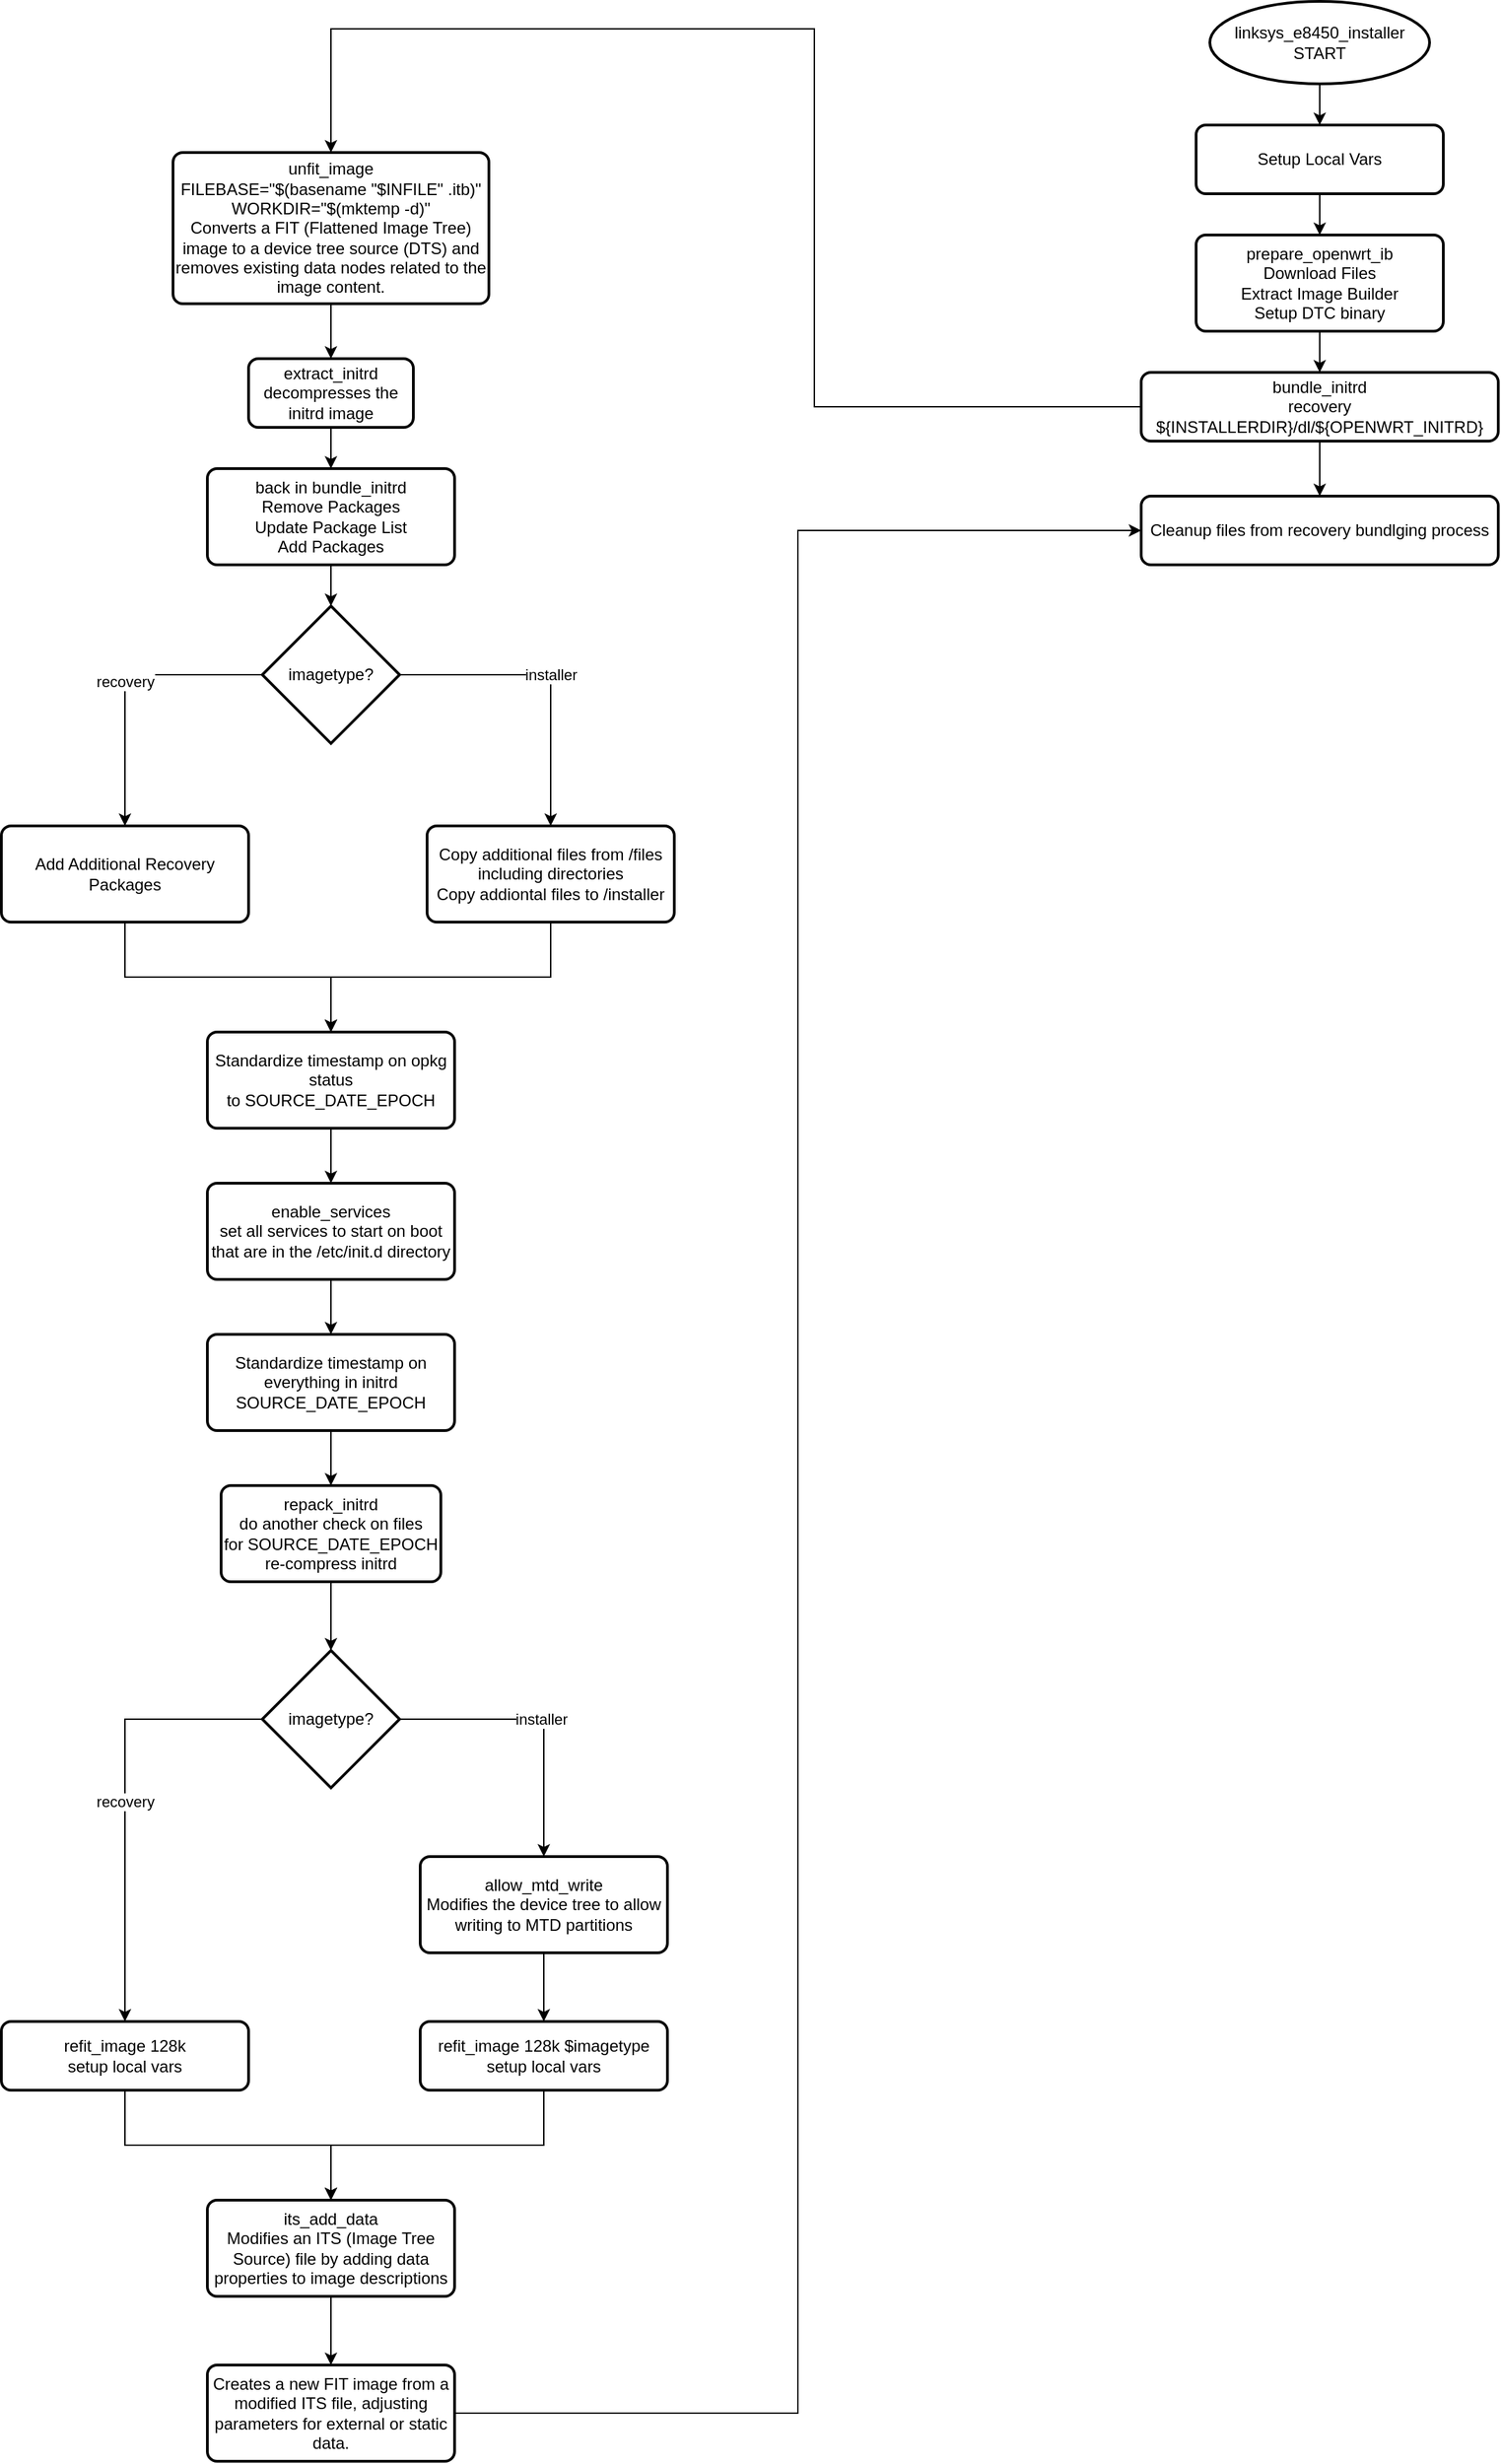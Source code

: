 <mxfile version="21.5.0" type="github">
  <diagram name="Page-1" id="74e2e168-ea6b-b213-b513-2b3c1d86103e">
    <mxGraphModel dx="2588" dy="828" grid="1" gridSize="10" guides="1" tooltips="1" connect="1" arrows="1" fold="1" page="1" pageScale="1" pageWidth="1100" pageHeight="850" background="none" math="0" shadow="0">
      <root>
        <mxCell id="0" />
        <mxCell id="1" parent="0" />
        <mxCell id="E1_FhYV8x5bMA8bJBCid-72" style="edgeStyle=orthogonalEdgeStyle;rounded=0;orthogonalLoop=1;jettySize=auto;html=1;entryX=0.5;entryY=0;entryDx=0;entryDy=0;" edge="1" parent="1" source="E1_FhYV8x5bMA8bJBCid-14" target="E1_FhYV8x5bMA8bJBCid-15">
          <mxGeometry relative="1" as="geometry" />
        </mxCell>
        <mxCell id="E1_FhYV8x5bMA8bJBCid-14" value="linksys_e8450_installer&lt;br&gt;START" style="strokeWidth=2;html=1;shape=mxgraph.flowchart.start_1;whiteSpace=wrap;" vertex="1" parent="1">
          <mxGeometry x="720" y="10" width="160" height="60" as="geometry" />
        </mxCell>
        <mxCell id="E1_FhYV8x5bMA8bJBCid-73" style="edgeStyle=orthogonalEdgeStyle;rounded=0;orthogonalLoop=1;jettySize=auto;html=1;" edge="1" parent="1" source="E1_FhYV8x5bMA8bJBCid-15" target="E1_FhYV8x5bMA8bJBCid-16">
          <mxGeometry relative="1" as="geometry" />
        </mxCell>
        <mxCell id="E1_FhYV8x5bMA8bJBCid-15" value="Setup Local Vars" style="rounded=1;whiteSpace=wrap;html=1;absoluteArcSize=1;arcSize=14;strokeWidth=2;" vertex="1" parent="1">
          <mxGeometry x="710" y="100" width="180" height="50" as="geometry" />
        </mxCell>
        <mxCell id="E1_FhYV8x5bMA8bJBCid-75" style="edgeStyle=orthogonalEdgeStyle;rounded=0;orthogonalLoop=1;jettySize=auto;html=1;entryX=0.5;entryY=0;entryDx=0;entryDy=0;" edge="1" parent="1" source="E1_FhYV8x5bMA8bJBCid-16" target="E1_FhYV8x5bMA8bJBCid-17">
          <mxGeometry relative="1" as="geometry" />
        </mxCell>
        <mxCell id="E1_FhYV8x5bMA8bJBCid-16" value="prepare_openwrt_ib&lt;br&gt;Download Files&lt;br&gt;Extract Image Builder&lt;br&gt;Setup DTC binary" style="rounded=1;whiteSpace=wrap;html=1;absoluteArcSize=1;arcSize=14;strokeWidth=2;" vertex="1" parent="1">
          <mxGeometry x="710" y="180" width="180" height="70" as="geometry" />
        </mxCell>
        <mxCell id="E1_FhYV8x5bMA8bJBCid-71" style="edgeStyle=orthogonalEdgeStyle;rounded=0;orthogonalLoop=1;jettySize=auto;html=1;entryX=0.5;entryY=0;entryDx=0;entryDy=0;" edge="1" parent="1" source="E1_FhYV8x5bMA8bJBCid-17" target="E1_FhYV8x5bMA8bJBCid-69">
          <mxGeometry relative="1" as="geometry">
            <Array as="points">
              <mxPoint x="432" y="305" />
              <mxPoint x="432" y="30" />
              <mxPoint x="80" y="30" />
            </Array>
          </mxGeometry>
        </mxCell>
        <mxCell id="E1_FhYV8x5bMA8bJBCid-77" style="edgeStyle=orthogonalEdgeStyle;rounded=0;orthogonalLoop=1;jettySize=auto;html=1;" edge="1" parent="1" source="E1_FhYV8x5bMA8bJBCid-17" target="E1_FhYV8x5bMA8bJBCid-67">
          <mxGeometry relative="1" as="geometry" />
        </mxCell>
        <mxCell id="E1_FhYV8x5bMA8bJBCid-17" value="bundle_initrd&lt;br&gt;recovery&lt;br&gt;${INSTALLERDIR}/dl/${OPENWRT_INITRD}" style="rounded=1;whiteSpace=wrap;html=1;absoluteArcSize=1;arcSize=14;strokeWidth=2;" vertex="1" parent="1">
          <mxGeometry x="670" y="280" width="260" height="50" as="geometry" />
        </mxCell>
        <mxCell id="E1_FhYV8x5bMA8bJBCid-53" style="edgeStyle=orthogonalEdgeStyle;rounded=0;orthogonalLoop=1;jettySize=auto;html=1;" edge="1" parent="1" source="E1_FhYV8x5bMA8bJBCid-35" target="E1_FhYV8x5bMA8bJBCid-36">
          <mxGeometry relative="1" as="geometry" />
        </mxCell>
        <mxCell id="E1_FhYV8x5bMA8bJBCid-35" value="extract_initrd&lt;br&gt;decompresses the initrd image" style="rounded=1;whiteSpace=wrap;html=1;absoluteArcSize=1;arcSize=14;strokeWidth=2;" vertex="1" parent="1">
          <mxGeometry x="20" y="270" width="120" height="50" as="geometry" />
        </mxCell>
        <mxCell id="E1_FhYV8x5bMA8bJBCid-54" style="edgeStyle=orthogonalEdgeStyle;rounded=0;orthogonalLoop=1;jettySize=auto;html=1;entryX=0.5;entryY=0;entryDx=0;entryDy=0;entryPerimeter=0;" edge="1" parent="1" source="E1_FhYV8x5bMA8bJBCid-36" target="E1_FhYV8x5bMA8bJBCid-39">
          <mxGeometry relative="1" as="geometry" />
        </mxCell>
        <mxCell id="E1_FhYV8x5bMA8bJBCid-36" value="back in bundle_initrd&lt;br&gt;Remove Packages&lt;br&gt;Update Package List&lt;br&gt;Add Packages" style="rounded=1;whiteSpace=wrap;html=1;absoluteArcSize=1;arcSize=14;strokeWidth=2;" vertex="1" parent="1">
          <mxGeometry x="-10" y="350" width="180" height="70" as="geometry" />
        </mxCell>
        <mxCell id="E1_FhYV8x5bMA8bJBCid-37" value="recovery" style="edgeStyle=orthogonalEdgeStyle;rounded=0;orthogonalLoop=1;jettySize=auto;html=1;" edge="1" parent="1" source="E1_FhYV8x5bMA8bJBCid-39" target="E1_FhYV8x5bMA8bJBCid-40">
          <mxGeometry relative="1" as="geometry" />
        </mxCell>
        <mxCell id="E1_FhYV8x5bMA8bJBCid-38" value="installer" style="edgeStyle=orthogonalEdgeStyle;rounded=0;orthogonalLoop=1;jettySize=auto;html=1;" edge="1" parent="1" source="E1_FhYV8x5bMA8bJBCid-39" target="E1_FhYV8x5bMA8bJBCid-41">
          <mxGeometry relative="1" as="geometry" />
        </mxCell>
        <mxCell id="E1_FhYV8x5bMA8bJBCid-39" value="imagetype?" style="strokeWidth=2;html=1;shape=mxgraph.flowchart.decision;whiteSpace=wrap;" vertex="1" parent="1">
          <mxGeometry x="30" y="450" width="100" height="100" as="geometry" />
        </mxCell>
        <mxCell id="E1_FhYV8x5bMA8bJBCid-56" style="edgeStyle=orthogonalEdgeStyle;rounded=0;orthogonalLoop=1;jettySize=auto;html=1;" edge="1" parent="1" source="E1_FhYV8x5bMA8bJBCid-40" target="E1_FhYV8x5bMA8bJBCid-42">
          <mxGeometry relative="1" as="geometry" />
        </mxCell>
        <mxCell id="E1_FhYV8x5bMA8bJBCid-40" value="Add Additional Recovery Packages" style="rounded=1;whiteSpace=wrap;html=1;absoluteArcSize=1;arcSize=14;strokeWidth=2;" vertex="1" parent="1">
          <mxGeometry x="-160" y="610" width="180" height="70" as="geometry" />
        </mxCell>
        <mxCell id="E1_FhYV8x5bMA8bJBCid-55" style="edgeStyle=orthogonalEdgeStyle;rounded=0;orthogonalLoop=1;jettySize=auto;html=1;" edge="1" parent="1" source="E1_FhYV8x5bMA8bJBCid-41" target="E1_FhYV8x5bMA8bJBCid-42">
          <mxGeometry relative="1" as="geometry" />
        </mxCell>
        <mxCell id="E1_FhYV8x5bMA8bJBCid-41" value="Copy additional files from /files including directories&lt;br&gt;Copy addiontal files to /installer" style="rounded=1;whiteSpace=wrap;html=1;absoluteArcSize=1;arcSize=14;strokeWidth=2;" vertex="1" parent="1">
          <mxGeometry x="150" y="610" width="180" height="70" as="geometry" />
        </mxCell>
        <mxCell id="E1_FhYV8x5bMA8bJBCid-57" style="edgeStyle=orthogonalEdgeStyle;rounded=0;orthogonalLoop=1;jettySize=auto;html=1;entryX=0.5;entryY=0;entryDx=0;entryDy=0;" edge="1" parent="1" source="E1_FhYV8x5bMA8bJBCid-42" target="E1_FhYV8x5bMA8bJBCid-43">
          <mxGeometry relative="1" as="geometry" />
        </mxCell>
        <mxCell id="E1_FhYV8x5bMA8bJBCid-42" value="Standardize timestamp on opkg status to&amp;nbsp;SOURCE_DATE_EPOCH" style="rounded=1;whiteSpace=wrap;html=1;absoluteArcSize=1;arcSize=14;strokeWidth=2;" vertex="1" parent="1">
          <mxGeometry x="-10" y="760" width="180" height="70" as="geometry" />
        </mxCell>
        <mxCell id="E1_FhYV8x5bMA8bJBCid-58" style="edgeStyle=orthogonalEdgeStyle;rounded=0;orthogonalLoop=1;jettySize=auto;html=1;entryX=0.5;entryY=0;entryDx=0;entryDy=0;" edge="1" parent="1" source="E1_FhYV8x5bMA8bJBCid-43" target="E1_FhYV8x5bMA8bJBCid-44">
          <mxGeometry relative="1" as="geometry" />
        </mxCell>
        <mxCell id="E1_FhYV8x5bMA8bJBCid-43" value="enable_services&lt;br&gt;set all services to start on boot that are in the /etc/init.d directory" style="rounded=1;whiteSpace=wrap;html=1;absoluteArcSize=1;arcSize=14;strokeWidth=2;" vertex="1" parent="1">
          <mxGeometry x="-10" y="870" width="180" height="70" as="geometry" />
        </mxCell>
        <mxCell id="E1_FhYV8x5bMA8bJBCid-59" style="edgeStyle=orthogonalEdgeStyle;rounded=0;orthogonalLoop=1;jettySize=auto;html=1;entryX=0.5;entryY=0;entryDx=0;entryDy=0;" edge="1" parent="1" source="E1_FhYV8x5bMA8bJBCid-44" target="E1_FhYV8x5bMA8bJBCid-45">
          <mxGeometry relative="1" as="geometry" />
        </mxCell>
        <mxCell id="E1_FhYV8x5bMA8bJBCid-44" value="Standardize timestamp on everything in initrd&lt;br&gt;SOURCE_DATE_EPOCH" style="rounded=1;whiteSpace=wrap;html=1;absoluteArcSize=1;arcSize=14;strokeWidth=2;" vertex="1" parent="1">
          <mxGeometry x="-10" y="980" width="180" height="70" as="geometry" />
        </mxCell>
        <mxCell id="E1_FhYV8x5bMA8bJBCid-60" style="edgeStyle=orthogonalEdgeStyle;rounded=0;orthogonalLoop=1;jettySize=auto;html=1;entryX=0.5;entryY=0;entryDx=0;entryDy=0;entryPerimeter=0;" edge="1" parent="1" source="E1_FhYV8x5bMA8bJBCid-45" target="E1_FhYV8x5bMA8bJBCid-48">
          <mxGeometry relative="1" as="geometry" />
        </mxCell>
        <mxCell id="E1_FhYV8x5bMA8bJBCid-45" value="repack_initrd&lt;br&gt;do another check on files for&amp;nbsp;SOURCE_DATE_EPOCH&lt;br&gt;re-compress initrd" style="rounded=1;whiteSpace=wrap;html=1;absoluteArcSize=1;arcSize=14;strokeWidth=2;" vertex="1" parent="1">
          <mxGeometry y="1090" width="160" height="70" as="geometry" />
        </mxCell>
        <mxCell id="E1_FhYV8x5bMA8bJBCid-46" value="recovery" style="edgeStyle=orthogonalEdgeStyle;rounded=0;orthogonalLoop=1;jettySize=auto;html=1;entryX=0.5;entryY=0;entryDx=0;entryDy=0;" edge="1" parent="1" source="E1_FhYV8x5bMA8bJBCid-48" target="E1_FhYV8x5bMA8bJBCid-49">
          <mxGeometry relative="1" as="geometry" />
        </mxCell>
        <mxCell id="E1_FhYV8x5bMA8bJBCid-47" value="installer" style="edgeStyle=orthogonalEdgeStyle;rounded=0;orthogonalLoop=1;jettySize=auto;html=1;entryX=0.5;entryY=0;entryDx=0;entryDy=0;" edge="1" parent="1" source="E1_FhYV8x5bMA8bJBCid-48" target="E1_FhYV8x5bMA8bJBCid-50">
          <mxGeometry relative="1" as="geometry" />
        </mxCell>
        <mxCell id="E1_FhYV8x5bMA8bJBCid-48" value="imagetype?" style="strokeWidth=2;html=1;shape=mxgraph.flowchart.decision;whiteSpace=wrap;" vertex="1" parent="1">
          <mxGeometry x="30" y="1210" width="100" height="100" as="geometry" />
        </mxCell>
        <mxCell id="E1_FhYV8x5bMA8bJBCid-64" style="edgeStyle=orthogonalEdgeStyle;rounded=0;orthogonalLoop=1;jettySize=auto;html=1;entryX=0.5;entryY=0;entryDx=0;entryDy=0;" edge="1" parent="1" source="E1_FhYV8x5bMA8bJBCid-49" target="E1_FhYV8x5bMA8bJBCid-62">
          <mxGeometry relative="1" as="geometry" />
        </mxCell>
        <mxCell id="E1_FhYV8x5bMA8bJBCid-49" value="refit_image 128k&lt;br&gt;setup local vars" style="rounded=1;whiteSpace=wrap;html=1;absoluteArcSize=1;arcSize=14;strokeWidth=2;" vertex="1" parent="1">
          <mxGeometry x="-160" y="1480" width="180" height="50" as="geometry" />
        </mxCell>
        <mxCell id="E1_FhYV8x5bMA8bJBCid-61" style="edgeStyle=orthogonalEdgeStyle;rounded=0;orthogonalLoop=1;jettySize=auto;html=1;entryX=0.5;entryY=0;entryDx=0;entryDy=0;" edge="1" parent="1" source="E1_FhYV8x5bMA8bJBCid-50" target="E1_FhYV8x5bMA8bJBCid-51">
          <mxGeometry relative="1" as="geometry" />
        </mxCell>
        <mxCell id="E1_FhYV8x5bMA8bJBCid-50" value="allow_mtd_write&lt;br&gt;Modifies the device tree to allow writing to MTD partitions" style="rounded=1;whiteSpace=wrap;html=1;absoluteArcSize=1;arcSize=14;strokeWidth=2;" vertex="1" parent="1">
          <mxGeometry x="145" y="1360" width="180" height="70" as="geometry" />
        </mxCell>
        <mxCell id="E1_FhYV8x5bMA8bJBCid-63" style="edgeStyle=orthogonalEdgeStyle;rounded=0;orthogonalLoop=1;jettySize=auto;html=1;entryX=0.5;entryY=0;entryDx=0;entryDy=0;" edge="1" parent="1" source="E1_FhYV8x5bMA8bJBCid-51" target="E1_FhYV8x5bMA8bJBCid-62">
          <mxGeometry relative="1" as="geometry" />
        </mxCell>
        <mxCell id="E1_FhYV8x5bMA8bJBCid-51" value="refit_image 128k $imagetype&lt;br&gt;setup local vars" style="rounded=1;whiteSpace=wrap;html=1;absoluteArcSize=1;arcSize=14;strokeWidth=2;" vertex="1" parent="1">
          <mxGeometry x="145" y="1480" width="180" height="50" as="geometry" />
        </mxCell>
        <mxCell id="E1_FhYV8x5bMA8bJBCid-66" style="edgeStyle=orthogonalEdgeStyle;rounded=0;orthogonalLoop=1;jettySize=auto;html=1;entryX=0.5;entryY=0;entryDx=0;entryDy=0;" edge="1" parent="1" source="E1_FhYV8x5bMA8bJBCid-62" target="E1_FhYV8x5bMA8bJBCid-65">
          <mxGeometry relative="1" as="geometry" />
        </mxCell>
        <mxCell id="E1_FhYV8x5bMA8bJBCid-62" value="its_add_data&lt;br&gt;Modifies an ITS (Image Tree Source) file by adding data properties to image descriptions" style="rounded=1;whiteSpace=wrap;html=1;absoluteArcSize=1;arcSize=14;strokeWidth=2;" vertex="1" parent="1">
          <mxGeometry x="-10" y="1610" width="180" height="70" as="geometry" />
        </mxCell>
        <mxCell id="E1_FhYV8x5bMA8bJBCid-68" style="edgeStyle=orthogonalEdgeStyle;rounded=0;orthogonalLoop=1;jettySize=auto;html=1;entryX=0;entryY=0.5;entryDx=0;entryDy=0;" edge="1" parent="1" source="E1_FhYV8x5bMA8bJBCid-65" target="E1_FhYV8x5bMA8bJBCid-67">
          <mxGeometry relative="1" as="geometry" />
        </mxCell>
        <mxCell id="E1_FhYV8x5bMA8bJBCid-65" value="Creates a new FIT image from a modified ITS file, adjusting parameters for external or static data." style="rounded=1;whiteSpace=wrap;html=1;absoluteArcSize=1;arcSize=14;strokeWidth=2;" vertex="1" parent="1">
          <mxGeometry x="-10" y="1730" width="180" height="70" as="geometry" />
        </mxCell>
        <mxCell id="E1_FhYV8x5bMA8bJBCid-67" value="Cleanup files from recovery bundlging process" style="rounded=1;whiteSpace=wrap;html=1;absoluteArcSize=1;arcSize=14;strokeWidth=2;" vertex="1" parent="1">
          <mxGeometry x="670" y="370" width="260" height="50" as="geometry" />
        </mxCell>
        <mxCell id="E1_FhYV8x5bMA8bJBCid-70" style="edgeStyle=orthogonalEdgeStyle;rounded=0;orthogonalLoop=1;jettySize=auto;html=1;entryX=0.5;entryY=0;entryDx=0;entryDy=0;" edge="1" parent="1" source="E1_FhYV8x5bMA8bJBCid-69" target="E1_FhYV8x5bMA8bJBCid-35">
          <mxGeometry relative="1" as="geometry" />
        </mxCell>
        <mxCell id="E1_FhYV8x5bMA8bJBCid-69" value="unfit_image&lt;br&gt;FILEBASE=&quot;$(basename &quot;$INFILE&quot; .itb)&quot;&lt;br&gt;WORKDIR=&quot;$(mktemp -d)&quot;&lt;br&gt;Converts a FIT (Flattened Image Tree) image to a device tree source (DTS) and removes existing data nodes related to the image content." style="rounded=1;whiteSpace=wrap;html=1;absoluteArcSize=1;arcSize=14;strokeWidth=2;" vertex="1" parent="1">
          <mxGeometry x="-35" y="120" width="230" height="110" as="geometry" />
        </mxCell>
      </root>
    </mxGraphModel>
  </diagram>
</mxfile>
